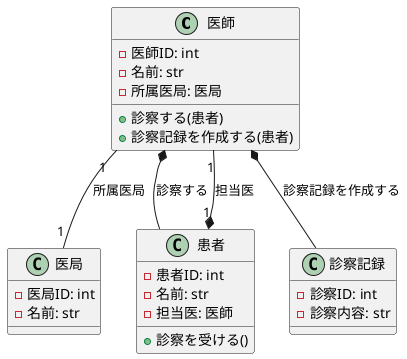 @startuml

class 医師 {
    -医師ID: int
    -名前: str
    -所属医局: 医局
    +診察する(患者)
    +診察記録を作成する(患者)
}

class 医局 {
    -医局ID: int
    -名前: str
}

class 患者 {
    -患者ID: int
    -名前: str
    -担当医: 医師
    +診察を受ける()
}

class 診察記録 {
    -診察ID: int
    -診察内容: str
}

医師 *-- 患者 : 診察する
医師 *-- 診察記録 : 診察記録を作成する
患者 "1" *-- "1" 医師 : 担当医
医師 "1" -- "1" 医局 : 所属医局

@enduml
